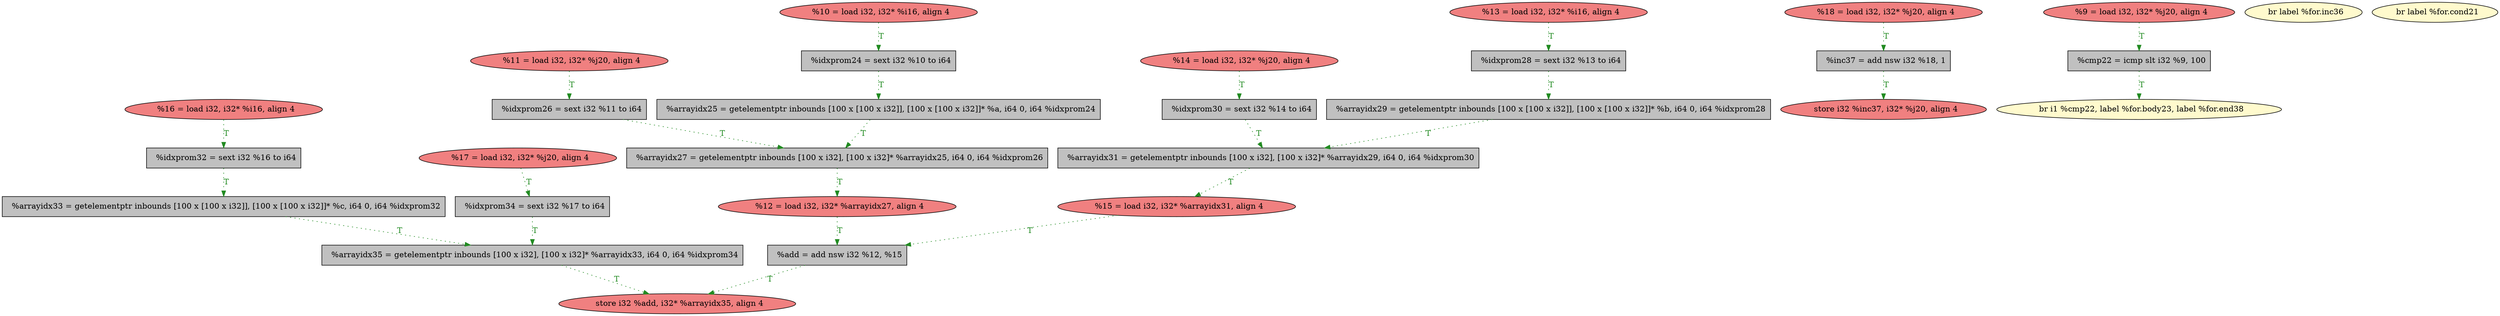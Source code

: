 
digraph G {


node1689 [fillcolor=grey,label="  %arrayidx31 = getelementptr inbounds [100 x i32], [100 x i32]* %arrayidx29, i64 0, i64 %idxprom30",shape=rectangle,style=filled ]
node1688 [fillcolor=lightcoral,label="  %13 = load i32, i32* %i16, align 4",shape=ellipse,style=filled ]
node1687 [fillcolor=grey,label="  %idxprom30 = sext i32 %14 to i64",shape=rectangle,style=filled ]
node1686 [fillcolor=lightcoral,label="  %16 = load i32, i32* %i16, align 4",shape=ellipse,style=filled ]
node1685 [fillcolor=lightcoral,label="  %14 = load i32, i32* %j20, align 4",shape=ellipse,style=filled ]
node1684 [fillcolor=lightcoral,label="  store i32 %add, i32* %arrayidx35, align 4",shape=ellipse,style=filled ]
node1683 [fillcolor=lightcoral,label="  store i32 %inc37, i32* %j20, align 4",shape=ellipse,style=filled ]
node1681 [fillcolor=grey,label="  %cmp22 = icmp slt i32 %9, 100",shape=rectangle,style=filled ]
node1680 [fillcolor=grey,label="  %arrayidx29 = getelementptr inbounds [100 x [100 x i32]], [100 x [100 x i32]]* %b, i64 0, i64 %idxprom28",shape=rectangle,style=filled ]
node1679 [fillcolor=grey,label="  %idxprom24 = sext i32 %10 to i64",shape=rectangle,style=filled ]
node1678 [fillcolor=grey,label="  %arrayidx27 = getelementptr inbounds [100 x i32], [100 x i32]* %arrayidx25, i64 0, i64 %idxprom26",shape=rectangle,style=filled ]
node1677 [fillcolor=lemonchiffon,label="  br label %for.inc36",shape=ellipse,style=filled ]
node1682 [fillcolor=lightcoral,label="  %12 = load i32, i32* %arrayidx27, align 4",shape=ellipse,style=filled ]
node1664 [fillcolor=grey,label="  %arrayidx33 = getelementptr inbounds [100 x [100 x i32]], [100 x [100 x i32]]* %c, i64 0, i64 %idxprom32",shape=rectangle,style=filled ]
node1661 [fillcolor=lightcoral,label="  %18 = load i32, i32* %j20, align 4",shape=ellipse,style=filled ]
node1663 [fillcolor=lightcoral,label="  %17 = load i32, i32* %j20, align 4",shape=ellipse,style=filled ]
node1671 [fillcolor=lemonchiffon,label="  br i1 %cmp22, label %for.body23, label %for.end38",shape=ellipse,style=filled ]
node1662 [fillcolor=grey,label="  %idxprom34 = sext i32 %17 to i64",shape=rectangle,style=filled ]
node1673 [fillcolor=grey,label="  %idxprom32 = sext i32 %16 to i64",shape=rectangle,style=filled ]
node1676 [fillcolor=lightcoral,label="  %9 = load i32, i32* %j20, align 4",shape=ellipse,style=filled ]
node1666 [fillcolor=grey,label="  %inc37 = add nsw i32 %18, 1",shape=rectangle,style=filled ]
node1667 [fillcolor=lightcoral,label="  %15 = load i32, i32* %arrayidx31, align 4",shape=ellipse,style=filled ]
node1668 [fillcolor=grey,label="  %arrayidx35 = getelementptr inbounds [100 x i32], [100 x i32]* %arrayidx33, i64 0, i64 %idxprom34",shape=rectangle,style=filled ]
node1670 [fillcolor=lightcoral,label="  %11 = load i32, i32* %j20, align 4",shape=ellipse,style=filled ]
node1665 [fillcolor=grey,label="  %add = add nsw i32 %12, %15",shape=rectangle,style=filled ]
node1669 [fillcolor=lightcoral,label="  %10 = load i32, i32* %i16, align 4",shape=ellipse,style=filled ]
node1674 [fillcolor=grey,label="  %idxprom28 = sext i32 %13 to i64",shape=rectangle,style=filled ]
node1672 [fillcolor=grey,label="  %idxprom26 = sext i32 %11 to i64",shape=rectangle,style=filled ]
node1660 [fillcolor=lemonchiffon,label="  br label %for.cond21",shape=ellipse,style=filled ]
node1675 [fillcolor=grey,label="  %arrayidx25 = getelementptr inbounds [100 x [100 x i32]], [100 x [100 x i32]]* %a, i64 0, i64 %idxprom24",shape=rectangle,style=filled ]

node1678->node1682 [style=dotted,color=forestgreen,label="T",fontcolor=forestgreen ]
node1685->node1687 [style=dotted,color=forestgreen,label="T",fontcolor=forestgreen ]
node1674->node1680 [style=dotted,color=forestgreen,label="T",fontcolor=forestgreen ]
node1679->node1675 [style=dotted,color=forestgreen,label="T",fontcolor=forestgreen ]
node1673->node1664 [style=dotted,color=forestgreen,label="T",fontcolor=forestgreen ]
node1670->node1672 [style=dotted,color=forestgreen,label="T",fontcolor=forestgreen ]
node1676->node1681 [style=dotted,color=forestgreen,label="T",fontcolor=forestgreen ]
node1687->node1689 [style=dotted,color=forestgreen,label="T",fontcolor=forestgreen ]
node1681->node1671 [style=dotted,color=forestgreen,label="T",fontcolor=forestgreen ]
node1663->node1662 [style=dotted,color=forestgreen,label="T",fontcolor=forestgreen ]
node1686->node1673 [style=dotted,color=forestgreen,label="T",fontcolor=forestgreen ]
node1682->node1665 [style=dotted,color=forestgreen,label="T",fontcolor=forestgreen ]
node1680->node1689 [style=dotted,color=forestgreen,label="T",fontcolor=forestgreen ]
node1666->node1683 [style=dotted,color=forestgreen,label="T",fontcolor=forestgreen ]
node1688->node1674 [style=dotted,color=forestgreen,label="T",fontcolor=forestgreen ]
node1667->node1665 [style=dotted,color=forestgreen,label="T",fontcolor=forestgreen ]
node1689->node1667 [style=dotted,color=forestgreen,label="T",fontcolor=forestgreen ]
node1665->node1684 [style=dotted,color=forestgreen,label="T",fontcolor=forestgreen ]
node1662->node1668 [style=dotted,color=forestgreen,label="T",fontcolor=forestgreen ]
node1661->node1666 [style=dotted,color=forestgreen,label="T",fontcolor=forestgreen ]
node1669->node1679 [style=dotted,color=forestgreen,label="T",fontcolor=forestgreen ]
node1675->node1678 [style=dotted,color=forestgreen,label="T",fontcolor=forestgreen ]
node1672->node1678 [style=dotted,color=forestgreen,label="T",fontcolor=forestgreen ]
node1668->node1684 [style=dotted,color=forestgreen,label="T",fontcolor=forestgreen ]
node1664->node1668 [style=dotted,color=forestgreen,label="T",fontcolor=forestgreen ]


}
